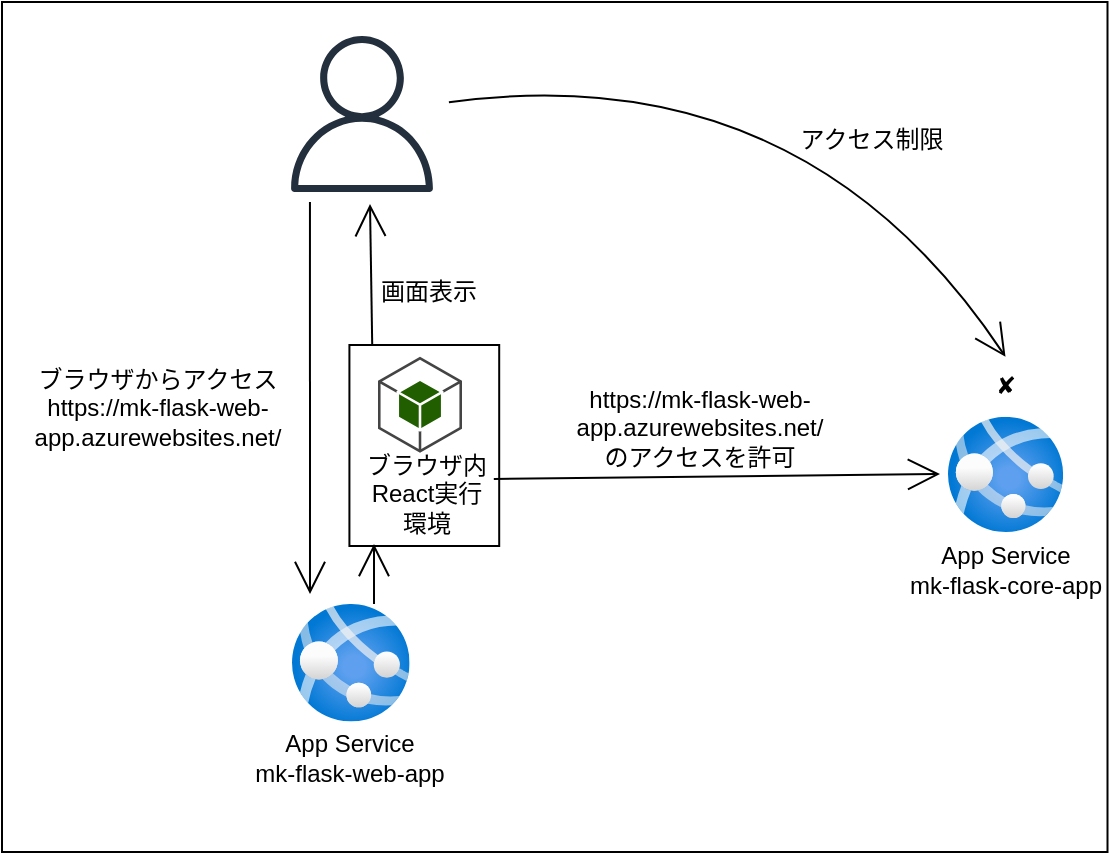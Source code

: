 <mxfile>
    <diagram id="DHRU4lbN4Wugf0_XbcgH" name="ページ1">
        <mxGraphModel dx="911" dy="725" grid="0" gridSize="10" guides="1" tooltips="1" connect="1" arrows="1" fold="1" page="0" pageScale="1" pageWidth="827" pageHeight="1169" math="0" shadow="0">
            <root>
                <mxCell id="0"/>
                <mxCell id="1" parent="0"/>
                <mxCell id="47" value="" style="rounded=0;whiteSpace=wrap;html=1;movable=0;resizable=0;rotatable=0;deletable=0;editable=0;connectable=0;" parent="1" vertex="1">
                    <mxGeometry x="336" y="57" width="552.75" height="425" as="geometry"/>
                </mxCell>
                <mxCell id="2" value="" style="aspect=fixed;html=1;points=[];align=center;image;fontSize=12;image=img/lib/azure2/app_services/App_Services.svg;" parent="47" vertex="1">
                    <mxGeometry x="145" y="301" width="58.8" height="58.8" as="geometry"/>
                </mxCell>
                <mxCell id="50" value="" style="rounded=0;whiteSpace=wrap;html=1;" vertex="1" parent="47">
                    <mxGeometry x="173.71" y="171.5" width="74.89" height="100.5" as="geometry"/>
                </mxCell>
                <mxCell id="51" value="ブラウザ内&lt;br&gt;React実行環境" style="text;strokeColor=none;fillColor=none;html=1;align=center;verticalAlign=middle;whiteSpace=wrap;rounded=0;" vertex="1" parent="47">
                    <mxGeometry x="179.055" y="231" width="66.866" height="30" as="geometry"/>
                </mxCell>
                <mxCell id="52" value="" style="edgeStyle=none;orthogonalLoop=1;jettySize=auto;html=1;rounded=0;endArrow=open;startSize=14;endSize=14;sourcePerimeterSpacing=8;targetPerimeterSpacing=8;curved=1;exitX=0.697;exitY=0;exitDx=0;exitDy=0;exitPerimeter=0;" edge="1" parent="47" source="2">
                    <mxGeometry width="140" relative="1" as="geometry">
                        <mxPoint x="185.073" y="296" as="sourcePoint"/>
                        <mxPoint x="186" y="271" as="targetPoint"/>
                        <Array as="points"/>
                    </mxGeometry>
                </mxCell>
                <mxCell id="54" value="画面表示" style="text;strokeColor=none;fillColor=none;html=1;align=center;verticalAlign=middle;whiteSpace=wrap;rounded=0;" vertex="1" parent="47">
                    <mxGeometry x="184.4" y="130" width="58.6" height="30" as="geometry"/>
                </mxCell>
                <mxCell id="6" value="" style="aspect=fixed;html=1;points=[];align=center;image;fontSize=12;image=img/lib/azure2/app_services/App_Services.svg;" parent="47" vertex="1">
                    <mxGeometry x="473" y="207.43" width="57.57" height="57.57" as="geometry"/>
                </mxCell>
                <mxCell id="40" value="" style="edgeStyle=none;orthogonalLoop=1;jettySize=auto;html=1;rounded=0;endArrow=open;startSize=14;endSize=14;sourcePerimeterSpacing=8;targetPerimeterSpacing=8;curved=1;movable=1;resizable=1;rotatable=1;deletable=1;editable=1;connectable=1;exitX=1;exitY=0.25;exitDx=0;exitDy=0;" parent="47" edge="1" source="51">
                    <mxGeometry width="140" relative="1" as="geometry">
                        <mxPoint x="84.252" y="256" as="sourcePoint"/>
                        <mxPoint x="469" y="236" as="targetPoint"/>
                        <Array as="points"/>
                    </mxGeometry>
                </mxCell>
                <mxCell id="27" value="✘" style="text;strokeColor=none;fillColor=none;html=1;align=center;verticalAlign=middle;whiteSpace=wrap;rounded=0;" parent="47" vertex="1">
                    <mxGeometry x="472.995" y="177.43" width="57.505" height="30" as="geometry"/>
                </mxCell>
                <mxCell id="42" value="https://mk-flask-web-app.azurewebsites.net/&lt;br&gt;のアクセスを許可" style="text;strokeColor=none;fillColor=none;html=1;align=center;verticalAlign=middle;whiteSpace=wrap;rounded=0;" parent="47" vertex="1">
                    <mxGeometry x="307.996" y="186.25" width="81.577" height="52.5" as="geometry"/>
                </mxCell>
                <mxCell id="13" value="App Service&lt;br&gt;mk-flask-web-app" style="text;strokeColor=none;fillColor=none;html=1;align=center;verticalAlign=middle;whiteSpace=wrap;rounded=0;" parent="47" vertex="1">
                    <mxGeometry x="123.4" y="363" width="102" height="30" as="geometry"/>
                </mxCell>
                <mxCell id="14" value="App Service&lt;br&gt;mk-flask-core-app" style="text;strokeColor=none;fillColor=none;html=1;align=center;verticalAlign=middle;whiteSpace=wrap;rounded=0;" parent="47" vertex="1">
                    <mxGeometry x="450.75" y="269" width="102" height="30" as="geometry"/>
                </mxCell>
                <mxCell id="57" value="" style="outlineConnect=0;dashed=0;verticalLabelPosition=bottom;verticalAlign=top;align=center;html=1;shape=mxgraph.aws3.android;fillColor=#205E00;gradientColor=none;" vertex="1" parent="47">
                    <mxGeometry x="188" y="177.43" width="42" height="48" as="geometry"/>
                </mxCell>
                <mxCell id="21" style="edgeStyle=none;curved=1;rounded=0;orthogonalLoop=1;jettySize=auto;html=1;endArrow=open;startSize=14;endSize=14;sourcePerimeterSpacing=8;targetPerimeterSpacing=8;exitX=0.133;exitY=1.064;exitDx=0;exitDy=0;exitPerimeter=0;" parent="1" source="20" edge="1">
                    <mxGeometry relative="1" as="geometry">
                        <mxPoint x="490" y="353" as="targetPoint"/>
                    </mxGeometry>
                </mxCell>
                <mxCell id="24" style="edgeStyle=none;curved=1;rounded=0;orthogonalLoop=1;jettySize=auto;html=1;endArrow=open;startSize=14;endSize=14;sourcePerimeterSpacing=8;targetPerimeterSpacing=8;entryX=0.5;entryY=0;entryDx=0;entryDy=0;" parent="1" source="20" target="27" edge="1">
                    <mxGeometry relative="1" as="geometry">
                        <mxPoint x="729" y="231" as="targetPoint"/>
                        <Array as="points">
                            <mxPoint x="737" y="83"/>
                        </Array>
                    </mxGeometry>
                </mxCell>
                <mxCell id="20" value="" style="sketch=0;outlineConnect=0;fontColor=#232F3E;gradientColor=none;fillColor=#232F3D;strokeColor=none;dashed=0;verticalLabelPosition=bottom;verticalAlign=top;align=center;html=1;fontSize=12;fontStyle=0;aspect=fixed;pointerEvents=1;shape=mxgraph.aws4.user;" parent="1" vertex="1">
                    <mxGeometry x="477" y="74" width="78" height="78" as="geometry"/>
                </mxCell>
                <mxCell id="22" value="ブラウザからアクセス&lt;br&gt;https://mk-flask-web-app.azurewebsites.net/" style="text;strokeColor=none;fillColor=none;html=1;align=center;verticalAlign=middle;whiteSpace=wrap;rounded=0;" parent="1" vertex="1">
                    <mxGeometry x="349" y="233" width="130" height="53" as="geometry"/>
                </mxCell>
                <mxCell id="25" value="アクセス制限" style="text;strokeColor=none;fillColor=none;html=1;align=center;verticalAlign=middle;whiteSpace=wrap;rounded=0;" parent="1" vertex="1">
                    <mxGeometry x="728" y="111" width="86" height="30" as="geometry"/>
                </mxCell>
                <mxCell id="53" value="" style="edgeStyle=none;orthogonalLoop=1;jettySize=auto;html=1;rounded=0;endArrow=open;startSize=14;endSize=14;sourcePerimeterSpacing=8;targetPerimeterSpacing=8;curved=1;exitX=0.152;exitY=-0.005;exitDx=0;exitDy=0;exitPerimeter=0;" edge="1" parent="1" source="50">
                    <mxGeometry width="140" relative="1" as="geometry">
                        <mxPoint x="556" y="229" as="sourcePoint"/>
                        <mxPoint x="520" y="158" as="targetPoint"/>
                        <Array as="points"/>
                    </mxGeometry>
                </mxCell>
            </root>
        </mxGraphModel>
    </diagram>
</mxfile>